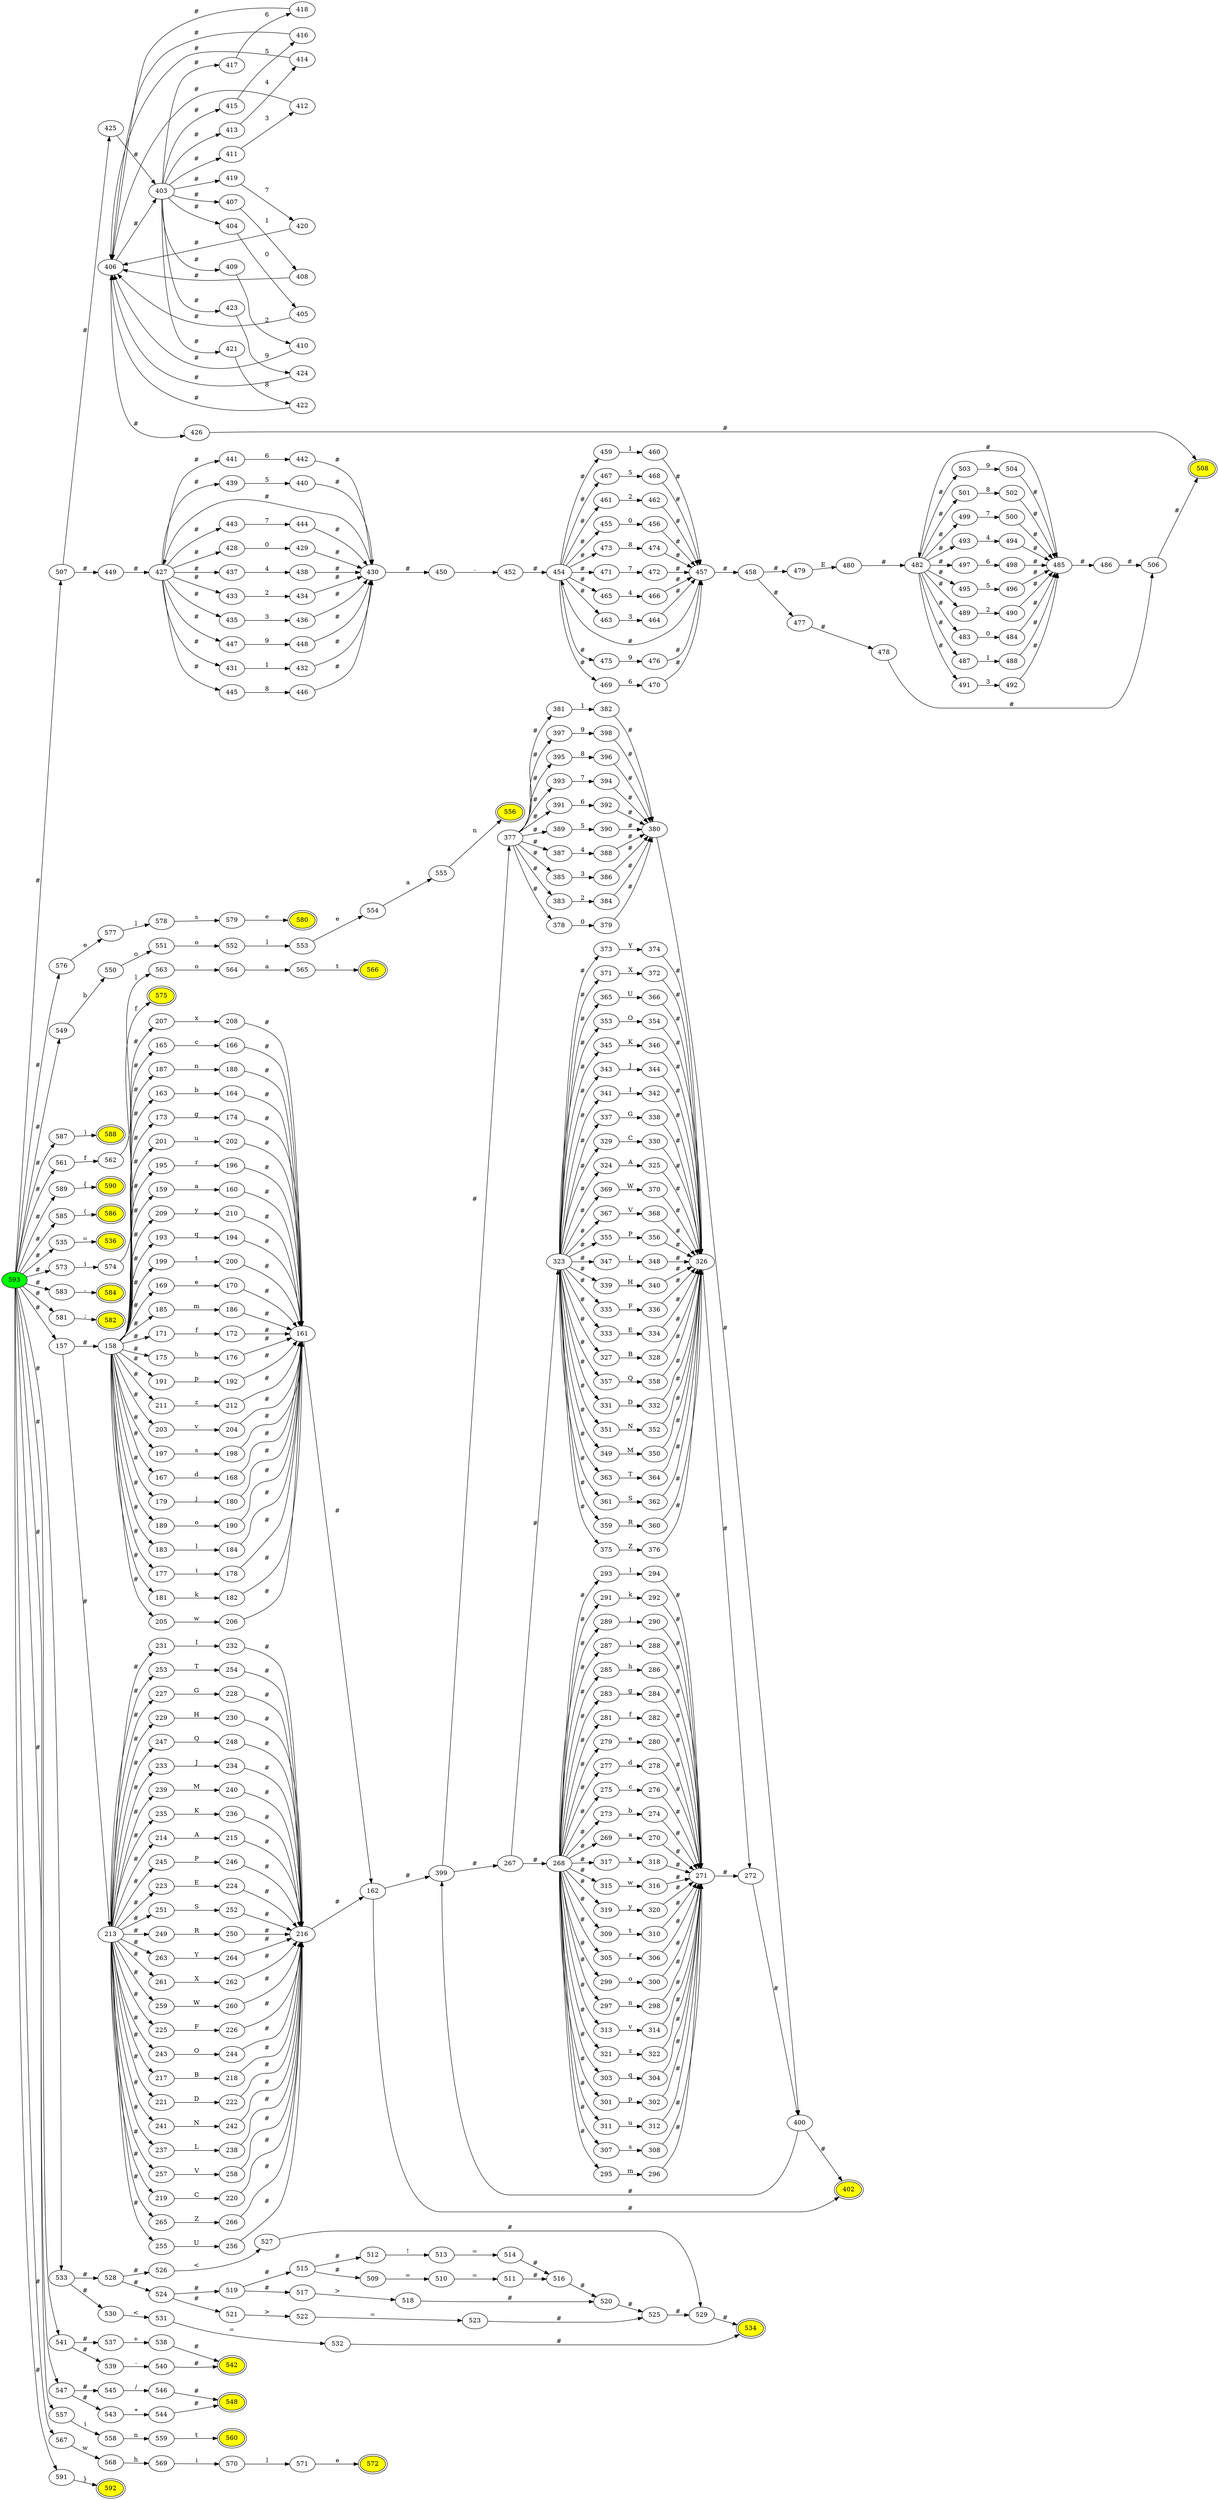 digraph {
	rankdir=LR;
	486 -> 506 [label="#"];
	485 -> 482 [label="#"];
	485 -> 486 [label="#"];
	504 -> 485 [label="#"];
	502 -> 485 [label="#"];
	500 -> 485 [label="#"];
	494 -> 485 [label="#"];
	497 -> 498 [label="6"];
	495 -> 496 [label="5"];
	493 -> 494 [label="4"];
	489 -> 490 [label="2"];
	483 -> 484 [label="0"];
	506 -> 508 [label="#"];
	480 -> 482 [label="#"];
	478 -> 506 [label="#"];
	479 -> 480 [label="E"];
	477 -> 478 [label="#"];
	458 -> 477 [label="#"];
	458 -> 479 [label="#"];
	272 -> 400 [label="#"];
	457 -> 454 [label="#"];
	457 -> 458 [label="#"];
	400 -> 399 [label="#"];
	400 -> 402 [label="#"];
	271 -> 272 [label="#"];
	476 -> 457 [label="#"];
	470 -> 457 [label="#"];
	460 -> 457 [label="#"];
	380 -> 400 [label="#"];
	496 -> 485 [label="#"];
	376 -> 326 [label="#"];
	499 -> 500 [label="7"];
	374 -> 326 [label="#"];
	488 -> 485 [label="#"];
	372 -> 326 [label="#"];
	366 -> 326 [label="#"];
	354 -> 326 [label="#"];
	346 -> 326 [label="#"];
	344 -> 326 [label="#"];
	342 -> 326 [label="#"];
	338 -> 326 [label="#"];
	330 -> 326 [label="#"];
	325 -> 326 [label="#"];
	296 -> 271 [label="#"];
	294 -> 271 [label="#"];
	292 -> 271 [label="#"];
	290 -> 271 [label="#"];
	288 -> 271 [label="#"];
	286 -> 271 [label="#"];
	284 -> 271 [label="#"];
	282 -> 271 [label="#"];
	280 -> 271 [label="#"];
	278 -> 271 [label="#"];
	276 -> 271 [label="#"];
	274 -> 271 [label="#"];
	270 -> 271 [label="#"];
	475 -> 476 [label="9"];
	469 -> 470 [label="6"];
	467 -> 468 [label="5"];
	461 -> 462 [label="2"];
	455 -> 456 [label="0"];
	487 -> 488 [label="1"];
	398 -> 380 [label="#"];
	396 -> 380 [label="#"];
	394 -> 380 [label="#"];
	392 -> 380 [label="#"];
	390 -> 380 [label="#"];
	388 -> 380 [label="#"];
	386 -> 380 [label="#"];
	384 -> 380 [label="#"];
	501 -> 502 [label="8"];
	379 -> 380 [label="#"];
	373 -> 374 [label="Y"];
	498 -> 485 [label="#"];
	371 -> 372 [label="X"];
	369 -> 370 [label="W"];
	367 -> 368 [label="V"];
	355 -> 356 [label="P"];
	347 -> 348 [label="L"];
	345 -> 346 [label="K"];
	339 -> 340 [label="H"];
	335 -> 336 [label="F"];
	333 -> 334 [label="E"];
	329 -> 330 [label="C"];
	327 -> 328 [label="B"];
	317 -> 318 [label="x"];
	315 -> 316 [label="w"];
	295 -> 296 [label="m"];
	293 -> 294 [label="l"];
	291 -> 292 [label="k"];
	289 -> 290 [label="j"];
	287 -> 288 [label="i"];
	285 -> 286 [label="h"];
	283 -> 284 [label="g"];
	281 -> 282 [label="f"];
	279 -> 280 [label="e"];
	277 -> 278 [label="d"];
	275 -> 276 [label="c"];
	273 -> 274 [label="b"];
	269 -> 270 [label="a"];
	397 -> 398 [label="9"];
	484 -> 485 [label="#"];
	395 -> 396 [label="8"];
	492 -> 485 [label="#"];
	391 -> 392 [label="6"];
	334 -> 326 [label="#"];
	186 -> 161 [label="#"];
	326 -> 272 [label="#"];
	172 -> 161 [label="#"];
	176 -> 161 [label="#"];
	516 -> 520 [label="#"];
	250 -> 216 [label="#"];
	357 -> 358 [label="Q"];
	526 -> 527 [label="<"];
	524 -> 519 [label="#"];
	524 -> 521 [label="#"];
	576 -> 577 [label="e"];
	403 -> 404 [label="#"];
	403 -> 407 [label="#"];
	403 -> 409 [label="#"];
	403 -> 411 [label="#"];
	403 -> 413 [label="#"];
	403 -> 415 [label="#"];
	403 -> 417 [label="#"];
	403 -> 419 [label="#"];
	403 -> 421 [label="#"];
	403 -> 423 [label="#"];
	382 -> 380 [label="#"];
	513 -> 514 [label="="];
	263 -> 264 [label="Y"];
	261 -> 262 [label="X"];
	259 -> 260 [label="W"];
	320 -> 271 [label="#"];
	525 -> 529 [label="#"];
	192 -> 161 [label="#"];
	474 -> 457 [label="#"];
	431 -> 432 [label="1"];
	260 -> 216 [label="#"];
	353 -> 354 [label="O"];
	546 -> 548 [label="#"];
	225 -> 226 [label="F"];
	332 -> 326 [label="#"];
	569 -> 570 [label="i"];
	405 -> 406 [label="#"];
	527 -> 529 [label="#"];
	243 -> 244 [label="O"];
	549 -> 550 [label="b"];
	217 -> 218 [label="B"];
	343 -> 344 [label="J"];
	211 -> 212 [label="z"];
	472 -> 457 [label="#"];
	423 -> 424 [label="9"];
	352 -> 326 [label="#"];
	203 -> 204 [label="v"];
	543 -> 544 [label="*"];
	349 -> 350 [label="M"];
	544 -> 548 [label="#"];
	445 -> 446 [label="8"];
	197 -> 198 [label="s"];
	418 -> 406 [label="#"];
	310 -> 271 [label="#"];
	168 -> 161 [label="#"];
	331 -> 332 [label="D"];
	574 -> 575 [label="f"];
	587 -> 588 [label=")"];
	191 -> 192 [label="p"];
	417 -> 418 [label="6"];
	179 -> 180 [label="j"];
	425 -> 403 [label="#"];
	441 -> 442 [label="6"];
	440 -> 430 [label="#"];
	350 -> 326 [label="#"];
	221 -> 222 [label="D"];
	528 -> 524 [label="#"];
	528 -> 526 [label="#"];
	171 -> 172 [label="f"];
	364 -> 326 [label="#"];
	241 -> 242 [label="N"];
	537 -> 538 [label="+"];
	190 -> 161 [label="#"];
	158 -> 159 [label="#"];
	158 -> 163 [label="#"];
	158 -> 165 [label="#"];
	158 -> 167 [label="#"];
	158 -> 169 [label="#"];
	158 -> 171 [label="#"];
	158 -> 173 [label="#"];
	158 -> 175 [label="#"];
	158 -> 177 [label="#"];
	158 -> 179 [label="#"];
	158 -> 181 [label="#"];
	158 -> 183 [label="#"];
	158 -> 185 [label="#"];
	158 -> 187 [label="#"];
	158 -> 189 [label="#"];
	158 -> 191 [label="#"];
	158 -> 193 [label="#"];
	158 -> 195 [label="#"];
	158 -> 197 [label="#"];
	158 -> 199 [label="#"];
	158 -> 201 [label="#"];
	158 -> 203 [label="#"];
	158 -> 205 [label="#"];
	158 -> 207 [label="#"];
	158 -> 209 [label="#"];
	158 -> 211 [label="#"];
	305 -> 306 [label="r"];
	238 -> 216 [label="#"];
	183 -> 184 [label="l"];
	523 -> 525 [label="#"];
	299 -> 300 [label="o"];
	178 -> 161 [label="#"];
	519 -> 515 [label="#"];
	519 -> 517 [label="#"];
	297 -> 298 [label="n"];
	561 -> 562 [label="f"];
	182 -> 161 [label="#"];
	249 -> 250 [label="R"];
	205 -> 206 [label="w"];
	589 -> 590 [label="{"];
	459 -> 460 [label="1"];
	407 -> 408 [label="1"];
	257 -> 258 [label="V"];
	184 -> 161 [label="#"];
	552 -> 553 [label="l"];
	340 -> 326 [label="#"];
	207 -> 208 [label="x"];
	509 -> 510 [label="="];
	585 -> 586 [label="("];
	319 -> 320 [label="y"];
	165 -> 166 [label="c"];
	313 -> 314 [label="v"];
	219 -> 220 [label="C"];
	535 -> 536 [label="="];
	321 -> 322 [label="z"];
	573 -> 574 [label="i"];
	188 -> 161 [label="#"];
	164 -> 161 [label="#"];
	539 -> 540 [label="-"];
	583 -> 584 [label=","];
	421 -> 422 [label="8"];
	265 -> 266 [label="Z"];
	316 -> 271 [label="#"];
	255 -> 256 [label="U"];
	298 -> 271 [label="#"];
	174 -> 161 [label="#"];
	581 -> 582 [label=";"];
	449 -> 427 [label="#"];
	201 -> 202 [label="u"];
	444 -> 430 [label="#"];
	429 -> 430 [label="#"];
	593 -> 157 [label="#"];
	593 -> 507 [label="#"];
	593 -> 533 [label="#"];
	593 -> 535 [label="#"];
	593 -> 541 [label="#"];
	593 -> 547 [label="#"];
	593 -> 549 [label="#"];
	593 -> 557 [label="#"];
	593 -> 561 [label="#"];
	593 -> 567 [label="#"];
	593 -> 573 [label="#"];
	593 -> 576 [label="#"];
	593 -> 581 [label="#"];
	593 -> 583 [label="#"];
	593 -> 585 [label="#"];
	593 -> 587 [label="#"];
	593 -> 589 [label="#"];
	593 -> 591 [label="#"];
	541 -> 537 [label="#"];
	541 -> 539 [label="#"];
	361 -> 362 [label="S"];
	195 -> 196 [label="r"];
	232 -> 216 [label="#"];
	253 -> 254 [label="T"];
	399 -> 267 [label="#"];
	399 -> 377 [label="#"];
	507 -> 425 [label="#"];
	507 -> 449 [label="#"];
	337 -> 338 [label="G"];
	213 -> 214 [label="#"];
	213 -> 217 [label="#"];
	213 -> 219 [label="#"];
	213 -> 221 [label="#"];
	213 -> 223 [label="#"];
	213 -> 225 [label="#"];
	213 -> 227 [label="#"];
	213 -> 229 [label="#"];
	213 -> 231 [label="#"];
	213 -> 233 [label="#"];
	213 -> 235 [label="#"];
	213 -> 237 [label="#"];
	213 -> 239 [label="#"];
	213 -> 241 [label="#"];
	213 -> 243 [label="#"];
	213 -> 245 [label="#"];
	213 -> 247 [label="#"];
	213 -> 249 [label="#"];
	213 -> 251 [label="#"];
	213 -> 253 [label="#"];
	213 -> 255 [label="#"];
	213 -> 257 [label="#"];
	213 -> 259 [label="#"];
	213 -> 261 [label="#"];
	213 -> 263 [label="#"];
	213 -> 265 [label="#"];
	303 -> 304 [label="q"];
	157 -> 158 [label="#"];
	157 -> 213 [label="#"];
	358 -> 326 [label="#"];
	227 -> 228 [label="G"];
	547 -> 543 [label="#"];
	547 -> 545 [label="#"];
	540 -> 542 [label="#"];
	591 -> 592 [label="}"];
	301 -> 302 [label="p"];
	229 -> 230 [label="H"];
	533 -> 528 [label="#"];
	533 -> 530 [label="#"];
	557 -> 558 [label="i"];
	465 -> 466 [label="4"];
	419 -> 420 [label="7"];
	578 -> 579 [label="s"];
	247 -> 248 [label="Q"];
	306 -> 271 [label="#"];
	233 -> 234 [label="J"];
	173 -> 174 [label="g"];
	231 -> 232 [label="I"];
	300 -> 271 [label="#"];
	567 -> 568 [label="w"];
	304 -> 271 [label="#"];
	159 -> 160 [label="a"];
	209 -> 210 [label="y"];
	341 -> 342 [label="I"];
	545 -> 546 [label="/"];
	363 -> 364 [label="T"];
	193 -> 194 [label="q"];
	550 -> 551 [label="o"];
	558 -> 559 [label="n"];
	568 -> 569 [label="h"];
	226 -> 216 [label="#"];
	491 -> 492 [label="3"];
	378 -> 379 [label="0"];
	413 -> 414 [label="4"];
	318 -> 271 [label="#"];
	239 -> 240 [label="M"];
	577 -> 578 [label="l"];
	180 -> 161 [label="#"];
	240 -> 216 [label="#"];
	189 -> 190 [label="o"];
	264 -> 216 [label="#"];
	175 -> 176 [label="h"];
	236 -> 216 [label="#"];
	194 -> 161 [label="#"];
	404 -> 405 [label="0"];
	393 -> 394 [label="7"];
	360 -> 326 [label="#"];
	235 -> 236 [label="K"];
	530 -> 531 [label="<"];
	163 -> 164 [label="b"];
	348 -> 326 [label="#"];
	199 -> 200 [label="t"];
	438 -> 430 [label="#"];
	302 -> 271 [label="#"];
	169 -> 170 [label="e"];
	196 -> 161 [label="#"];
	411 -> 412 [label="3"];
	177 -> 178 [label="i"];
	198 -> 161 [label="#"];
	362 -> 326 [label="#"];
	200 -> 161 [label="#"];
	202 -> 161 [label="#"];
	356 -> 326 [label="#"];
	538 -> 542 [label="#"];
	204 -> 161 [label="#"];
	437 -> 438 [label="4"];
	368 -> 326 [label="#"];
	206 -> 161 [label="#"];
	466 -> 457 [label="#"];
	432 -> 430 [label="#"];
	408 -> 406 [label="#"];
	212 -> 161 [label="#"];
	215 -> 216 [label="#"];
	473 -> 474 [label="8"];
	428 -> 429 [label="0"];
	218 -> 216 [label="#"];
	365 -> 366 [label="U"];
	245 -> 246 [label="P"];
	514 -> 516 [label="#"];
	220 -> 216 [label="#"];
	551 -> 552 [label="o"];
	224 -> 216 [label="#"];
	166 -> 161 [label="#"];
	228 -> 216 [label="#"];
	230 -> 216 [label="#"];
	520 -> 525 [label="#"];
	531 -> 532 [label="="];
	208 -> 161 [label="#"];
	234 -> 216 [label="#"];
	309 -> 310 [label="t"];
	522 -> 523 [label="="];
	242 -> 216 [label="#"];
	359 -> 360 [label="R"];
	214 -> 215 [label="A"];
	244 -> 216 [label="#"];
	170 -> 161 [label="#"];
	532 -> 534 [label="#"];
	246 -> 216 [label="#"];
	559 -> 560 [label="t"];
	252 -> 216 [label="#"];
	383 -> 384 [label="2"];
	579 -> 580 [label="e"];
	254 -> 216 [label="#"];
	336 -> 326 [label="#"];
	187 -> 188 [label="n"];
	563 -> 564 [label="o"];
	256 -> 216 [label="#"];
	311 -> 312 [label="u"];
	258 -> 216 [label="#"];
	262 -> 216 [label="#"];
	266 -> 216 [label="#"];
	468 -> 457 [label="#"];
	409 -> 410 [label="2"];
	375 -> 376 [label="Z"];
	511 -> 516 [label="#"];
	462 -> 457 [label="#"];
	415 -> 416 [label="5"];
	433 -> 434 [label="2"];
	435 -> 436 [label="3"];
	439 -> 440 [label="5"];
	447 -> 448 [label="9"];
	351 -> 352 [label="N"];
	521 -> 522 [label=">"];
	328 -> 326 [label="#"];
	185 -> 186 [label="m"];
	564 -> 565 [label="a"];
	570 -> 571 [label="l"];
	322 -> 271 [label="#"];
	223 -> 224 [label="E"];
	161 -> 162 [label="#"];
	216 -> 162 [label="#"];
	443 -> 444 [label="7"];
	410 -> 406 [label="#"];
	412 -> 406 [label="#"];
	554 -> 555 [label="a"];
	471 -> 472 [label="7"];
	414 -> 406 [label="#"];
	416 -> 406 [label="#"];
	553 -> 554 [label="e"];
	454 -> 455 [label="#"];
	454 -> 459 [label="#"];
	454 -> 461 [label="#"];
	454 -> 463 [label="#"];
	454 -> 465 [label="#"];
	454 -> 467 [label="#"];
	454 -> 469 [label="#"];
	454 -> 471 [label="#"];
	454 -> 473 [label="#"];
	454 -> 475 [label="#"];
	420 -> 406 [label="#"];
	456 -> 457 [label="#"];
	422 -> 406 [label="#"];
	424 -> 406 [label="#"];
	464 -> 457 [label="#"];
	434 -> 430 [label="#"];
	482 -> 483 [label="#"];
	482 -> 487 [label="#"];
	482 -> 489 [label="#"];
	482 -> 491 [label="#"];
	482 -> 493 [label="#"];
	482 -> 495 [label="#"];
	482 -> 497 [label="#"];
	482 -> 499 [label="#"];
	482 -> 501 [label="#"];
	482 -> 503 [label="#"];
	436 -> 430 [label="#"];
	442 -> 430 [label="#"];
	446 -> 430 [label="#"];
	448 -> 430 [label="#"];
	210 -> 161 [label="#"];
	515 -> 509 [label="#"];
	515 -> 512 [label="#"];
	324 -> 325 [label="A"];
	251 -> 252 [label="S"];
	222 -> 216 [label="#"];
	517 -> 518 [label=">"];
	312 -> 271 [label="#"];
	529 -> 534 [label="#"];
	308 -> 271 [label="#"];
	565 -> 566 [label="t"];
	385 -> 386 [label="3"];
	237 -> 238 [label="L"];
	167 -> 168 [label="d"];
	571 -> 572 [label="e"];
	490 -> 485 [label="#"];
	381 -> 382 [label="1"];
	160 -> 161 [label="#"];
	406 -> 403 [label="#"];
	406 -> 426 [label="#"];
	463 -> 464 [label="3"];
	430 -> 427 [label="#"];
	430 -> 450 [label="#"];
	512 -> 513 [label="!"];
	518 -> 520 [label="#"];
	503 -> 504 [label="9"];
	377 -> 378 [label="#"];
	377 -> 381 [label="#"];
	377 -> 383 [label="#"];
	377 -> 385 [label="#"];
	377 -> 387 [label="#"];
	377 -> 389 [label="#"];
	377 -> 391 [label="#"];
	377 -> 393 [label="#"];
	377 -> 395 [label="#"];
	377 -> 397 [label="#"];
	314 -> 271 [label="#"];
	248 -> 216 [label="#"];
	307 -> 308 [label="s"];
	181 -> 182 [label="k"];
	426 -> 508 [label="#"];
	427 -> 428 [label="#"];
	427 -> 431 [label="#"];
	427 -> 433 [label="#"];
	427 -> 435 [label="#"];
	427 -> 437 [label="#"];
	427 -> 439 [label="#"];
	427 -> 441 [label="#"];
	427 -> 443 [label="#"];
	427 -> 445 [label="#"];
	427 -> 447 [label="#"];
	450 -> 452 [label="."];
	370 -> 326 [label="#"];
	510 -> 511 [label="="];
	162 -> 399 [label="#"];
	162 -> 402 [label="#"];
	555 -> 556 [label="n"];
	267 -> 268 [label="#"];
	267 -> 323 [label="#"];
	452 -> 454 [label="#"];
	268 -> 269 [label="#"];
	268 -> 273 [label="#"];
	268 -> 275 [label="#"];
	268 -> 277 [label="#"];
	268 -> 279 [label="#"];
	268 -> 281 [label="#"];
	268 -> 283 [label="#"];
	268 -> 285 [label="#"];
	268 -> 287 [label="#"];
	268 -> 289 [label="#"];
	268 -> 291 [label="#"];
	268 -> 293 [label="#"];
	268 -> 295 [label="#"];
	268 -> 297 [label="#"];
	268 -> 299 [label="#"];
	268 -> 301 [label="#"];
	268 -> 303 [label="#"];
	268 -> 305 [label="#"];
	268 -> 307 [label="#"];
	268 -> 309 [label="#"];
	268 -> 311 [label="#"];
	268 -> 313 [label="#"];
	268 -> 315 [label="#"];
	268 -> 317 [label="#"];
	268 -> 319 [label="#"];
	268 -> 321 [label="#"];
	562 -> 563 [label="l"];
	323 -> 324 [label="#"];
	323 -> 327 [label="#"];
	323 -> 329 [label="#"];
	323 -> 331 [label="#"];
	323 -> 333 [label="#"];
	323 -> 335 [label="#"];
	323 -> 337 [label="#"];
	323 -> 339 [label="#"];
	323 -> 341 [label="#"];
	323 -> 343 [label="#"];
	323 -> 345 [label="#"];
	323 -> 347 [label="#"];
	323 -> 349 [label="#"];
	323 -> 351 [label="#"];
	323 -> 353 [label="#"];
	323 -> 355 [label="#"];
	323 -> 357 [label="#"];
	323 -> 359 [label="#"];
	323 -> 361 [label="#"];
	323 -> 363 [label="#"];
	323 -> 365 [label="#"];
	323 -> 367 [label="#"];
	323 -> 369 [label="#"];
	323 -> 371 [label="#"];
	323 -> 373 [label="#"];
	323 -> 375 [label="#"];
	387 -> 388 [label="4"];
	389 -> 390 [label="5"];
	592[peripheries=2 style=filled fillcolor=yellow color=black]; 590[peripheries=2 style=filled fillcolor=yellow color=black]; 588[peripheries=2 style=filled fillcolor=yellow color=black]; 586[peripheries=2 style=filled fillcolor=yellow color=black]; 584[peripheries=2 style=filled fillcolor=yellow color=black]; 402[peripheries=2 style=filled fillcolor=yellow color=black]; 536[peripheries=2 style=filled fillcolor=yellow color=black]; 508[peripheries=2 style=filled fillcolor=yellow color=black]; 542[peripheries=2 style=filled fillcolor=yellow color=black]; 566[peripheries=2 style=filled fillcolor=yellow color=black]; 548[peripheries=2 style=filled fillcolor=yellow color=black]; 534[peripheries=2 style=filled fillcolor=yellow color=black]; 556[peripheries=2 style=filled fillcolor=yellow color=black]; 560[peripheries=2 style=filled fillcolor=yellow color=black]; 580[peripheries=2 style=filled fillcolor=yellow color=black]; 572[peripheries=2 style=filled fillcolor=yellow color=black]; 575[peripheries=2 style=filled fillcolor=yellow color=black]; 582[peripheries=2 style=filled fillcolor=yellow color=black]; 593 [arrowhead=normal style=filled fillcolor=green color=black];
}
